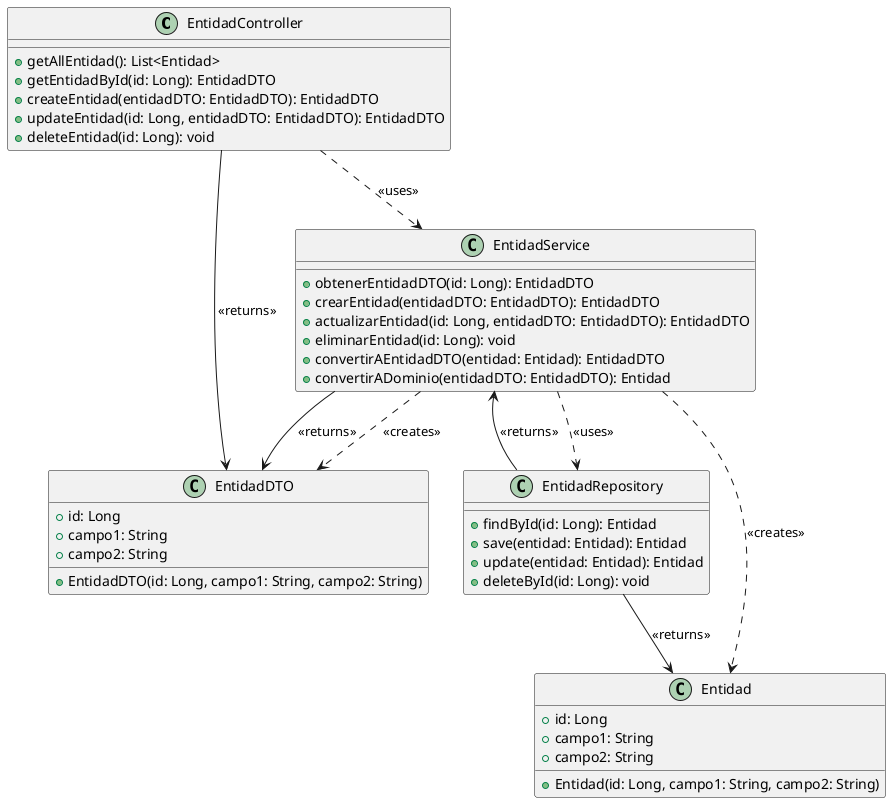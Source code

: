 @startuml test

class EntidadController {
  +getAllEntidad(): List<Entidad>
  +getEntidadById(id: Long): EntidadDTO
  +createEntidad(entidadDTO: EntidadDTO): EntidadDTO
  +updateEntidad(id: Long, entidadDTO: EntidadDTO): EntidadDTO
  +deleteEntidad(id: Long): void
}

class EntidadService {
  +obtenerEntidadDTO(id: Long): EntidadDTO
  +crearEntidad(entidadDTO: EntidadDTO): EntidadDTO
  +actualizarEntidad(id: Long, entidadDTO: EntidadDTO): EntidadDTO
  +eliminarEntidad(id: Long): void
  +convertirAEntidadDTO(entidad: Entidad): EntidadDTO
  +convertirADominio(entidadDTO: EntidadDTO): Entidad
}

class EntidadRepository {
  +findById(id: Long): Entidad
  +save(entidad: Entidad): Entidad
  +update(entidad: Entidad): Entidad
  +deleteById(id: Long): void
}

class EntidadDTO {
  +id: Long
  +campo1: String
  +campo2: String
  +EntidadDTO(id: Long, campo1: String, campo2: String)
}

class Entidad {
  +id: Long
  +campo1: String
  +campo2: String
  +Entidad(id: Long, campo1: String, campo2: String)
}

EntidadController ..> EntidadService : <<uses>>
EntidadService ..> EntidadRepository : <<uses>>
EntidadService ..> EntidadDTO : <<creates>>
EntidadService ..> Entidad : <<creates>>
EntidadRepository --> EntidadService : <<returns>>
EntidadService --> EntidadDTO : <<returns>>
EntidadController --> EntidadDTO : <<returns>>
EntidadRepository --> Entidad : <<returns>>

@enduml
